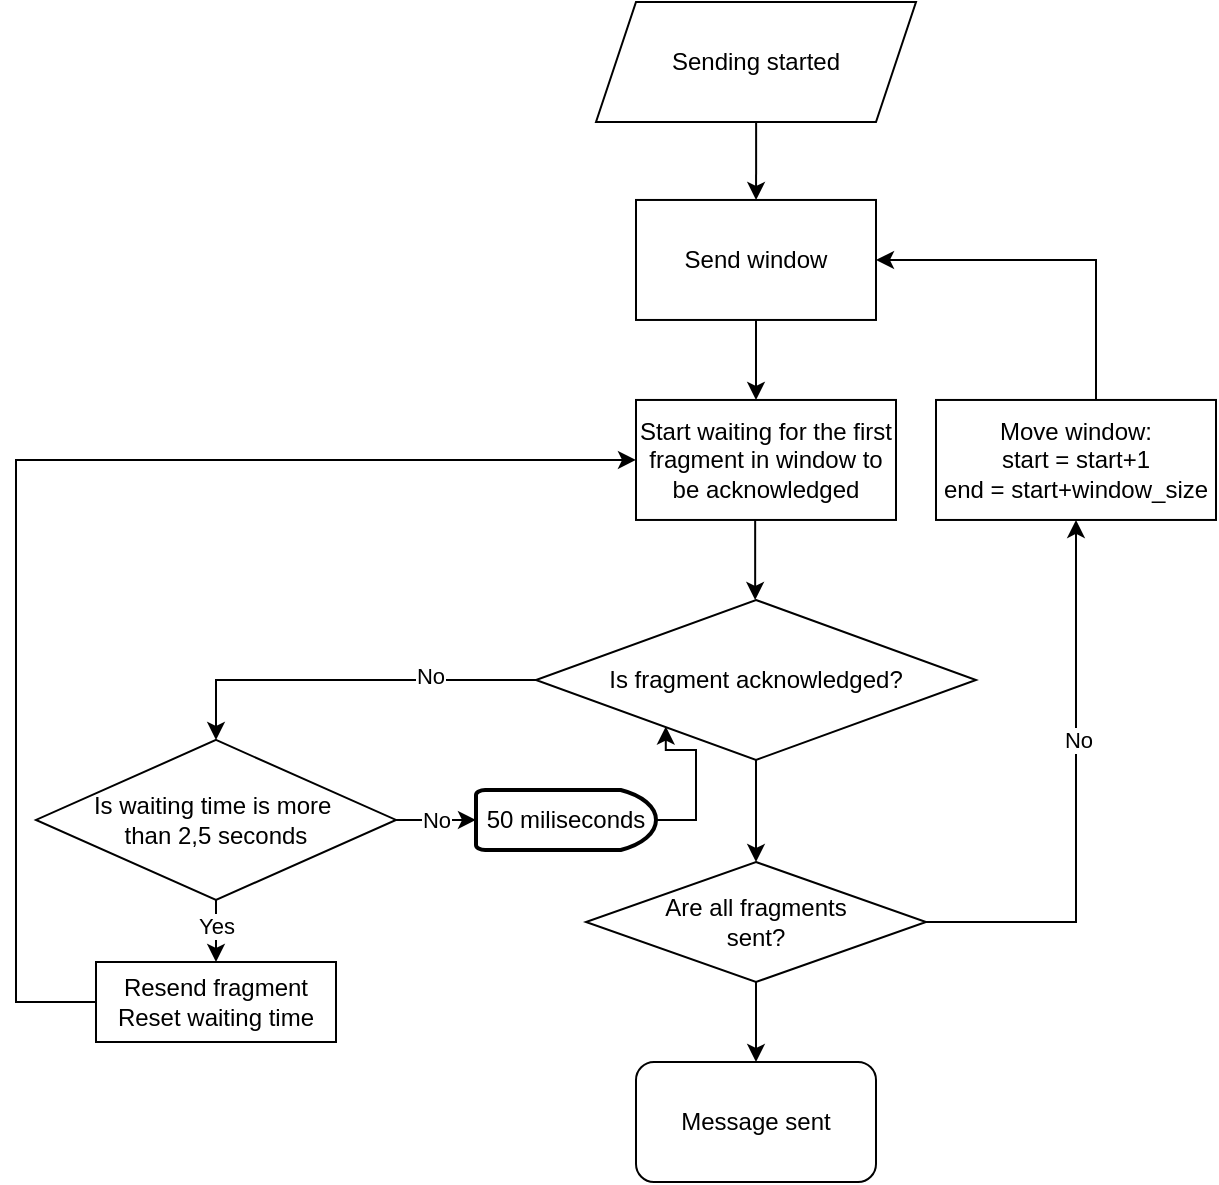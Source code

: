 <mxfile version="24.8.9">
  <diagram name="Страница — 1" id="TeC6Sf0SwFRBEE99g_MZ">
    <mxGraphModel dx="1195" dy="654" grid="1" gridSize="10" guides="1" tooltips="1" connect="1" arrows="1" fold="1" page="1" pageScale="1" pageWidth="827" pageHeight="1169" math="0" shadow="0">
      <root>
        <mxCell id="0" />
        <mxCell id="1" parent="0" />
        <mxCell id="EqwnZXbCVWj1uDQU2kXR-1" value="Sending started" style="shape=parallelogram;perimeter=parallelogramPerimeter;whiteSpace=wrap;html=1;fixedSize=1;" vertex="1" parent="1">
          <mxGeometry x="370" y="80" width="160" height="60" as="geometry" />
        </mxCell>
        <mxCell id="EqwnZXbCVWj1uDQU2kXR-2" value="" style="endArrow=classic;html=1;rounded=0;exitX=0.438;exitY=1.017;exitDx=0;exitDy=0;exitPerimeter=0;" edge="1" parent="1" target="EqwnZXbCVWj1uDQU2kXR-3">
          <mxGeometry width="50" height="50" relative="1" as="geometry">
            <mxPoint x="450.08" y="140.0" as="sourcePoint" />
            <mxPoint x="450" y="198.98" as="targetPoint" />
          </mxGeometry>
        </mxCell>
        <mxCell id="EqwnZXbCVWj1uDQU2kXR-3" value="Send window" style="rounded=0;whiteSpace=wrap;html=1;" vertex="1" parent="1">
          <mxGeometry x="390" y="178.98" width="120" height="60" as="geometry" />
        </mxCell>
        <mxCell id="EqwnZXbCVWj1uDQU2kXR-4" value="" style="endArrow=classic;html=1;rounded=0;exitX=0.5;exitY=1;exitDx=0;exitDy=0;" edge="1" parent="1" source="EqwnZXbCVWj1uDQU2kXR-3">
          <mxGeometry width="50" height="50" relative="1" as="geometry">
            <mxPoint x="430" y="348.98" as="sourcePoint" />
            <mxPoint x="450" y="278.98" as="targetPoint" />
          </mxGeometry>
        </mxCell>
        <mxCell id="EqwnZXbCVWj1uDQU2kXR-6" style="edgeStyle=orthogonalEdgeStyle;rounded=0;orthogonalLoop=1;jettySize=auto;html=1;exitX=0.5;exitY=1;exitDx=0;exitDy=0;" edge="1" parent="1">
          <mxGeometry relative="1" as="geometry">
            <mxPoint x="450" y="368.98" as="sourcePoint" />
            <mxPoint x="450" y="368.98" as="targetPoint" />
          </mxGeometry>
        </mxCell>
        <mxCell id="EqwnZXbCVWj1uDQU2kXR-7" value="Start waiting for the first fragment in window to be acknowledged" style="rounded=0;whiteSpace=wrap;html=1;" vertex="1" parent="1">
          <mxGeometry x="390" y="278.98" width="130" height="60" as="geometry" />
        </mxCell>
        <mxCell id="EqwnZXbCVWj1uDQU2kXR-8" value="" style="endArrow=classic;html=1;rounded=0;exitX=0.5;exitY=1;exitDx=0;exitDy=0;" edge="1" parent="1">
          <mxGeometry width="50" height="50" relative="1" as="geometry">
            <mxPoint x="449.58" y="338.98" as="sourcePoint" />
            <mxPoint x="449.58" y="378.98" as="targetPoint" />
          </mxGeometry>
        </mxCell>
        <mxCell id="EqwnZXbCVWj1uDQU2kXR-47" style="edgeStyle=orthogonalEdgeStyle;rounded=0;orthogonalLoop=1;jettySize=auto;html=1;exitX=0.5;exitY=1;exitDx=0;exitDy=0;" edge="1" parent="1" source="EqwnZXbCVWj1uDQU2kXR-10" target="EqwnZXbCVWj1uDQU2kXR-25">
          <mxGeometry relative="1" as="geometry" />
        </mxCell>
        <mxCell id="EqwnZXbCVWj1uDQU2kXR-48" value="Yes" style="edgeLabel;html=1;align=center;verticalAlign=middle;resizable=0;points=[];" vertex="1" connectable="0" parent="EqwnZXbCVWj1uDQU2kXR-47">
          <mxGeometry x="0.126" relative="1" as="geometry">
            <mxPoint as="offset" />
          </mxGeometry>
        </mxCell>
        <mxCell id="EqwnZXbCVWj1uDQU2kXR-10" value="Is waiting time is more&amp;nbsp;&lt;div&gt;than 2,5 seconds&lt;/div&gt;" style="rhombus;whiteSpace=wrap;html=1;" vertex="1" parent="1">
          <mxGeometry x="90" y="448.98" width="180" height="80" as="geometry" />
        </mxCell>
        <mxCell id="EqwnZXbCVWj1uDQU2kXR-20" style="edgeStyle=orthogonalEdgeStyle;rounded=0;orthogonalLoop=1;jettySize=auto;html=1;entryX=0.5;entryY=0;entryDx=0;entryDy=0;" edge="1" parent="1" source="EqwnZXbCVWj1uDQU2kXR-11" target="EqwnZXbCVWj1uDQU2kXR-10">
          <mxGeometry relative="1" as="geometry">
            <mxPoint x="230" y="418.98" as="targetPoint" />
          </mxGeometry>
        </mxCell>
        <mxCell id="EqwnZXbCVWj1uDQU2kXR-32" value="No" style="edgeLabel;html=1;align=center;verticalAlign=middle;resizable=0;points=[];" vertex="1" connectable="0" parent="EqwnZXbCVWj1uDQU2kXR-20">
          <mxGeometry x="-0.44" y="-2" relative="1" as="geometry">
            <mxPoint as="offset" />
          </mxGeometry>
        </mxCell>
        <mxCell id="EqwnZXbCVWj1uDQU2kXR-43" style="edgeStyle=orthogonalEdgeStyle;rounded=0;orthogonalLoop=1;jettySize=auto;html=1;exitX=0.5;exitY=1;exitDx=0;exitDy=0;entryX=0.5;entryY=0;entryDx=0;entryDy=0;" edge="1" parent="1" source="EqwnZXbCVWj1uDQU2kXR-11" target="EqwnZXbCVWj1uDQU2kXR-34">
          <mxGeometry relative="1" as="geometry" />
        </mxCell>
        <mxCell id="EqwnZXbCVWj1uDQU2kXR-11" value="Is fragment acknowledged?" style="rhombus;whiteSpace=wrap;html=1;" vertex="1" parent="1">
          <mxGeometry x="340" y="378.98" width="220" height="80" as="geometry" />
        </mxCell>
        <mxCell id="EqwnZXbCVWj1uDQU2kXR-12" value="50 miliseconds" style="strokeWidth=2;html=1;shape=mxgraph.flowchart.delay;whiteSpace=wrap;" vertex="1" parent="1">
          <mxGeometry x="310" y="473.98" width="90" height="30" as="geometry" />
        </mxCell>
        <mxCell id="EqwnZXbCVWj1uDQU2kXR-18" style="edgeStyle=orthogonalEdgeStyle;rounded=0;orthogonalLoop=1;jettySize=auto;html=1;entryX=1;entryY=0.5;entryDx=0;entryDy=0;exitX=0.399;exitY=0.054;exitDx=0;exitDy=0;exitPerimeter=0;" edge="1" parent="1" source="EqwnZXbCVWj1uDQU2kXR-14" target="EqwnZXbCVWj1uDQU2kXR-3">
          <mxGeometry relative="1" as="geometry">
            <mxPoint x="670" y="208.98" as="targetPoint" />
            <mxPoint x="690" y="209" as="sourcePoint" />
            <Array as="points">
              <mxPoint x="620" y="282" />
              <mxPoint x="620" y="209" />
            </Array>
          </mxGeometry>
        </mxCell>
        <mxCell id="EqwnZXbCVWj1uDQU2kXR-14" value="Move window:&lt;div&gt;start = start+1&lt;/div&gt;&lt;div&gt;end = start+window_size&lt;/div&gt;" style="rounded=0;whiteSpace=wrap;html=1;" vertex="1" parent="1">
          <mxGeometry x="540" y="278.98" width="140" height="60" as="geometry" />
        </mxCell>
        <mxCell id="EqwnZXbCVWj1uDQU2kXR-21" style="edgeStyle=orthogonalEdgeStyle;rounded=0;orthogonalLoop=1;jettySize=auto;html=1;entryX=0;entryY=0.5;entryDx=0;entryDy=0;entryPerimeter=0;" edge="1" parent="1" source="EqwnZXbCVWj1uDQU2kXR-10" target="EqwnZXbCVWj1uDQU2kXR-12">
          <mxGeometry relative="1" as="geometry" />
        </mxCell>
        <mxCell id="EqwnZXbCVWj1uDQU2kXR-22" value="No" style="edgeLabel;html=1;align=center;verticalAlign=middle;resizable=0;points=[];" vertex="1" connectable="0" parent="EqwnZXbCVWj1uDQU2kXR-21">
          <mxGeometry x="-0.685" y="4" relative="1" as="geometry">
            <mxPoint x="13" y="4" as="offset" />
          </mxGeometry>
        </mxCell>
        <mxCell id="EqwnZXbCVWj1uDQU2kXR-50" style="edgeStyle=orthogonalEdgeStyle;rounded=0;orthogonalLoop=1;jettySize=auto;html=1;exitX=0;exitY=0.5;exitDx=0;exitDy=0;entryX=0;entryY=0.5;entryDx=0;entryDy=0;" edge="1" parent="1" source="EqwnZXbCVWj1uDQU2kXR-25" target="EqwnZXbCVWj1uDQU2kXR-7">
          <mxGeometry relative="1" as="geometry">
            <mxPoint x="60" y="300" as="targetPoint" />
            <Array as="points">
              <mxPoint x="80" y="580" />
              <mxPoint x="80" y="309" />
            </Array>
          </mxGeometry>
        </mxCell>
        <mxCell id="EqwnZXbCVWj1uDQU2kXR-25" value="Resend fragment&lt;div&gt;Reset waiting time&lt;/div&gt;" style="rounded=0;whiteSpace=wrap;html=1;" vertex="1" parent="1">
          <mxGeometry x="120" y="560" width="120" height="40" as="geometry" />
        </mxCell>
        <mxCell id="EqwnZXbCVWj1uDQU2kXR-37" style="edgeStyle=orthogonalEdgeStyle;rounded=0;orthogonalLoop=1;jettySize=auto;html=1;exitX=1;exitY=0.5;exitDx=0;exitDy=0;entryX=0.5;entryY=1;entryDx=0;entryDy=0;" edge="1" parent="1" source="EqwnZXbCVWj1uDQU2kXR-34" target="EqwnZXbCVWj1uDQU2kXR-14">
          <mxGeometry relative="1" as="geometry">
            <Array as="points">
              <mxPoint x="610" y="540" />
            </Array>
          </mxGeometry>
        </mxCell>
        <mxCell id="EqwnZXbCVWj1uDQU2kXR-42" value="No" style="edgeLabel;html=1;align=center;verticalAlign=middle;resizable=0;points=[];" vertex="1" connectable="0" parent="EqwnZXbCVWj1uDQU2kXR-37">
          <mxGeometry x="0.207" y="-1" relative="1" as="geometry">
            <mxPoint as="offset" />
          </mxGeometry>
        </mxCell>
        <mxCell id="EqwnZXbCVWj1uDQU2kXR-44" style="edgeStyle=orthogonalEdgeStyle;rounded=0;orthogonalLoop=1;jettySize=auto;html=1;" edge="1" parent="1" source="EqwnZXbCVWj1uDQU2kXR-34" target="EqwnZXbCVWj1uDQU2kXR-40">
          <mxGeometry relative="1" as="geometry" />
        </mxCell>
        <mxCell id="EqwnZXbCVWj1uDQU2kXR-34" value="Are all fragments&lt;div&gt;sent?&lt;/div&gt;" style="rhombus;whiteSpace=wrap;html=1;" vertex="1" parent="1">
          <mxGeometry x="365" y="510" width="170" height="60" as="geometry" />
        </mxCell>
        <mxCell id="EqwnZXbCVWj1uDQU2kXR-40" value="Message sent" style="rounded=1;whiteSpace=wrap;html=1;" vertex="1" parent="1">
          <mxGeometry x="390" y="610" width="120" height="60" as="geometry" />
        </mxCell>
        <mxCell id="EqwnZXbCVWj1uDQU2kXR-46" style="edgeStyle=orthogonalEdgeStyle;rounded=0;orthogonalLoop=1;jettySize=auto;html=1;exitX=1;exitY=0.5;exitDx=0;exitDy=0;exitPerimeter=0;entryX=0.295;entryY=0.791;entryDx=0;entryDy=0;entryPerimeter=0;" edge="1" parent="1" source="EqwnZXbCVWj1uDQU2kXR-12" target="EqwnZXbCVWj1uDQU2kXR-11">
          <mxGeometry relative="1" as="geometry" />
        </mxCell>
      </root>
    </mxGraphModel>
  </diagram>
</mxfile>
